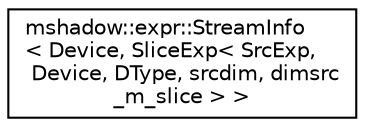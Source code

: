 digraph "Graphical Class Hierarchy"
{
 // LATEX_PDF_SIZE
  edge [fontname="Helvetica",fontsize="10",labelfontname="Helvetica",labelfontsize="10"];
  node [fontname="Helvetica",fontsize="10",shape=record];
  rankdir="LR";
  Node0 [label="mshadow::expr::StreamInfo\l\< Device, SliceExp\< SrcExp,\l Device, DType, srcdim, dimsrc\l_m_slice \> \>",height=0.2,width=0.4,color="black", fillcolor="white", style="filled",URL="$structmshadow_1_1expr_1_1StreamInfo_3_01Device_00_01SliceExp_3_01SrcExp_00_01Device_00_01DType_0b47c969b2032462401e416975903273d.html",tooltip=" "];
}
